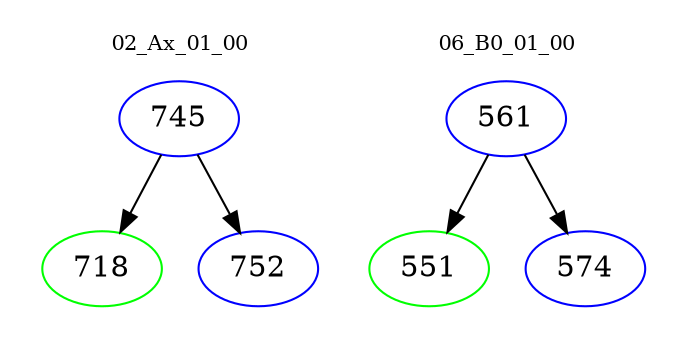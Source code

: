 digraph{
subgraph cluster_0 {
color = white
label = "02_Ax_01_00";
fontsize=10;
T0_745 [label="745", color="blue"]
T0_745 -> T0_718 [color="black"]
T0_718 [label="718", color="green"]
T0_745 -> T0_752 [color="black"]
T0_752 [label="752", color="blue"]
}
subgraph cluster_1 {
color = white
label = "06_B0_01_00";
fontsize=10;
T1_561 [label="561", color="blue"]
T1_561 -> T1_551 [color="black"]
T1_551 [label="551", color="green"]
T1_561 -> T1_574 [color="black"]
T1_574 [label="574", color="blue"]
}
}
